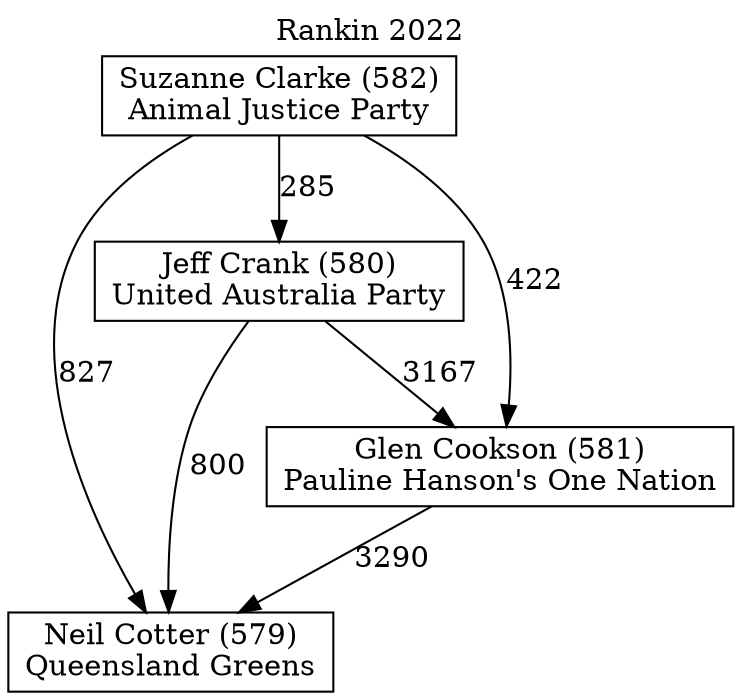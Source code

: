 // House preference flow
digraph "Neil Cotter (579)_Rankin_2022" {
	graph [label="Rankin 2022" labelloc=t mclimit=10]
	node [shape=box]
	"Neil Cotter (579)" [label="Neil Cotter (579)
Queensland Greens"]
	"Jeff Crank (580)" [label="Jeff Crank (580)
United Australia Party"]
	"Suzanne Clarke (582)" [label="Suzanne Clarke (582)
Animal Justice Party"]
	"Glen Cookson (581)" [label="Glen Cookson (581)
Pauline Hanson's One Nation"]
	"Jeff Crank (580)" -> "Glen Cookson (581)" [label=3167]
	"Jeff Crank (580)" -> "Neil Cotter (579)" [label=800]
	"Suzanne Clarke (582)" -> "Jeff Crank (580)" [label=285]
	"Glen Cookson (581)" -> "Neil Cotter (579)" [label=3290]
	"Suzanne Clarke (582)" -> "Glen Cookson (581)" [label=422]
	"Suzanne Clarke (582)" -> "Neil Cotter (579)" [label=827]
}
